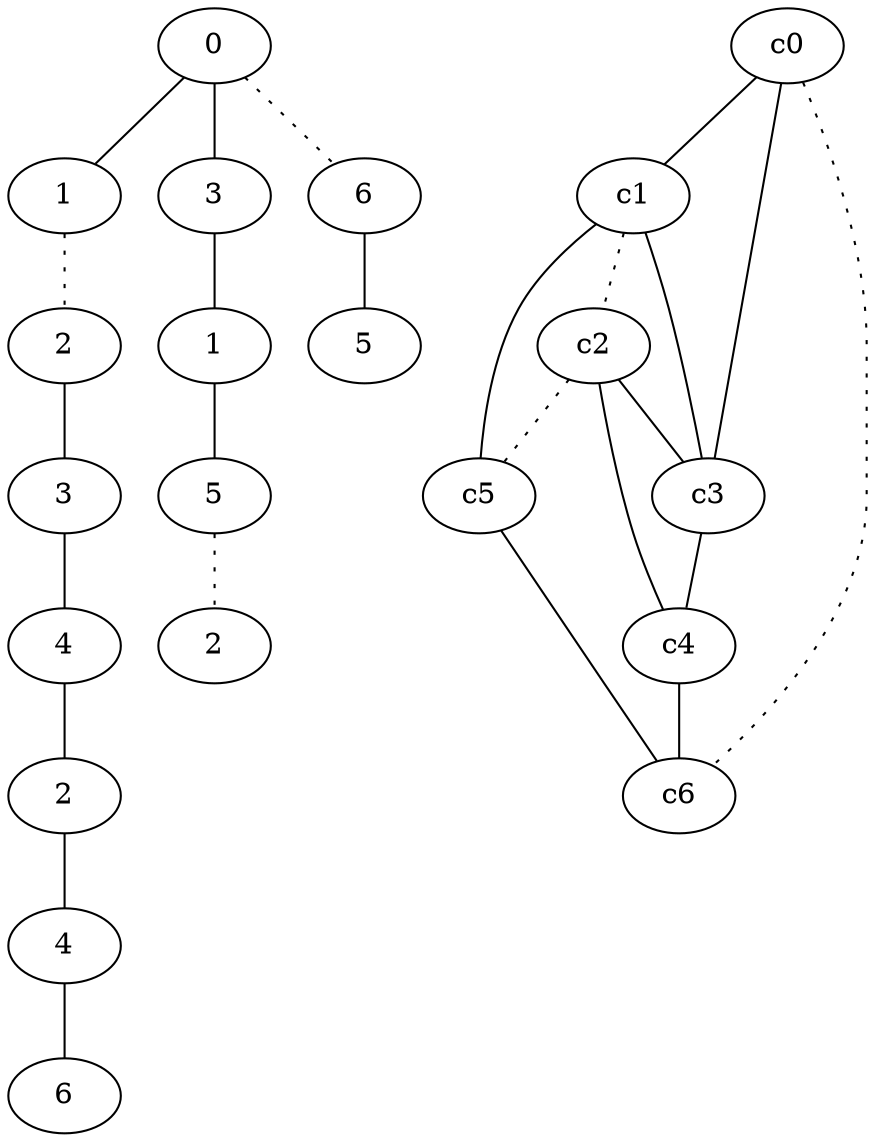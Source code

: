 graph {
a0[label=0];
a1[label=1];
a2[label=2];
a3[label=3];
a4[label=4];
a5[label=2];
a6[label=4];
a7[label=6];
a8[label=3];
a9[label=1];
a10[label=5];
a11[label=2];
a12[label=6];
a13[label=5];
a0 -- a1;
a0 -- a8;
a0 -- a12 [style=dotted];
a1 -- a2 [style=dotted];
a2 -- a3;
a3 -- a4;
a4 -- a5;
a5 -- a6;
a6 -- a7;
a8 -- a9;
a9 -- a10;
a10 -- a11 [style=dotted];
a12 -- a13;
c0 -- c1;
c0 -- c3;
c0 -- c6 [style=dotted];
c1 -- c2 [style=dotted];
c1 -- c3;
c1 -- c5;
c2 -- c3;
c2 -- c4;
c2 -- c5 [style=dotted];
c3 -- c4;
c4 -- c6;
c5 -- c6;
}
